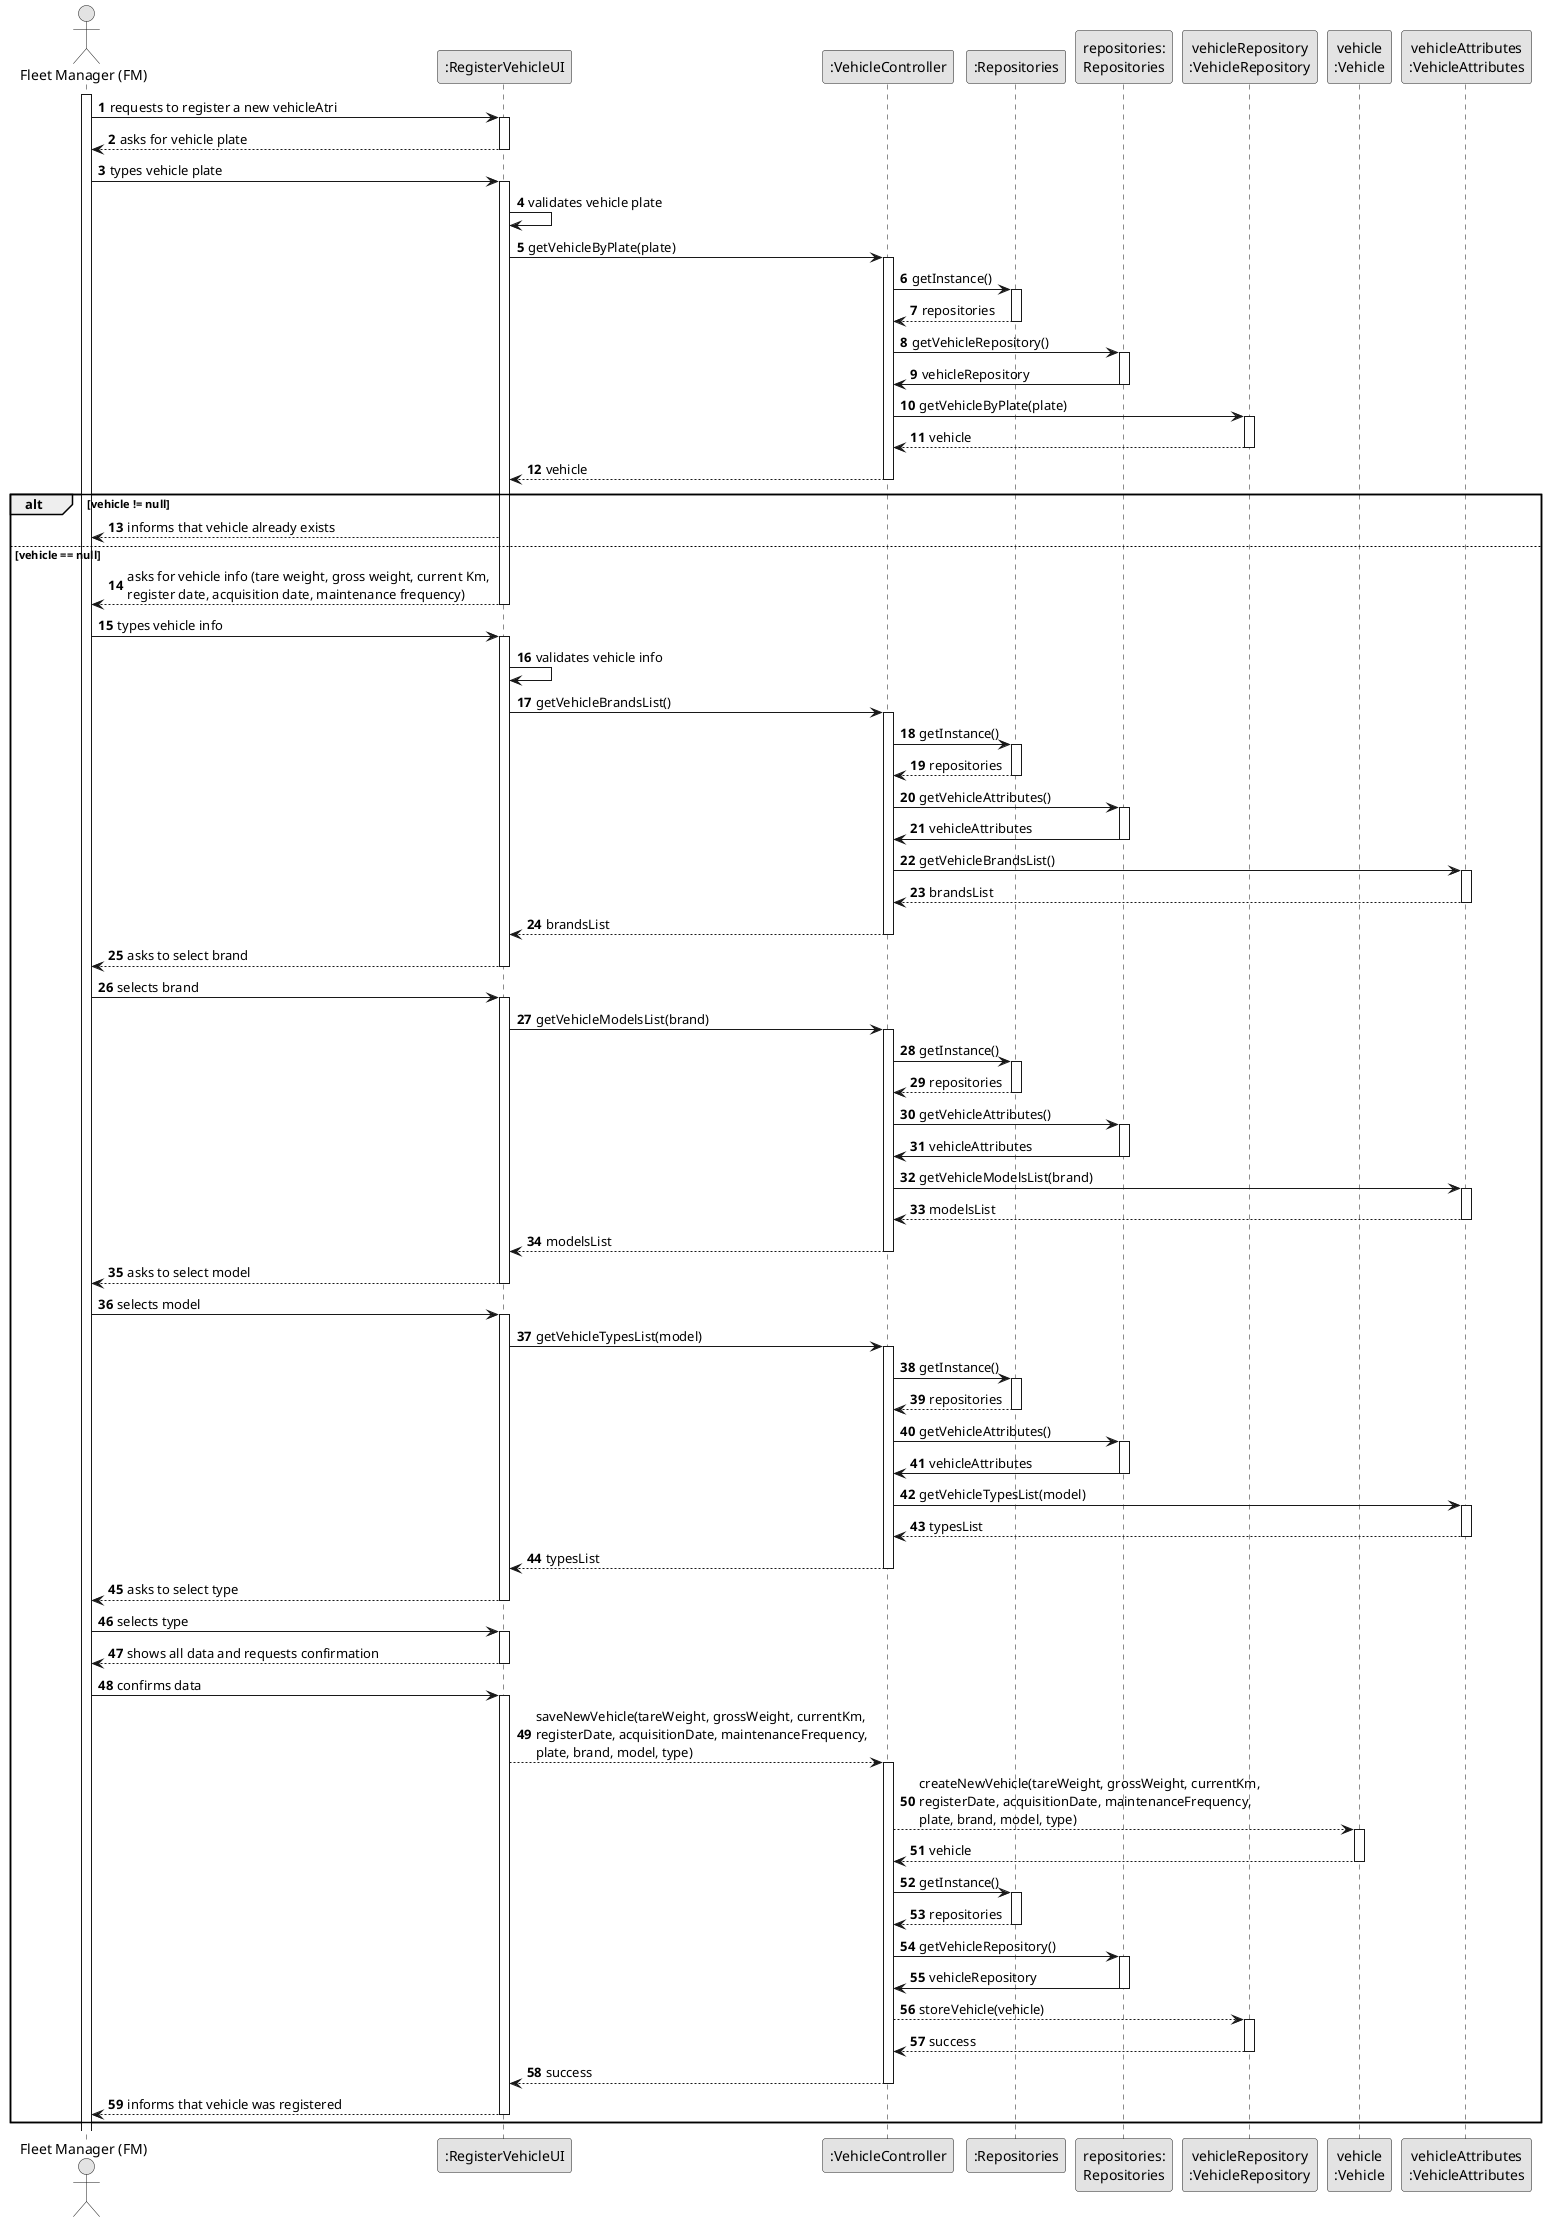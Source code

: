 @startuml
skinparam monochrome true
skinparam packageStyle rectangle
skinparam shadowing false

autonumber

'hide footbox
actor "Fleet Manager (FM)" as FM
participant ":RegisterVehicleUI" as UI
participant ":VehicleController" as CTRL
participant ":Repositories" as RepositorySingleton
participant "repositories:\nRepositories" as PLAT
participant "vehicleRepository\n:VehicleRepository" as vehicleRep
participant "vehicle\n:Vehicle" as vehicle
participant "vehicleAttributes\n:VehicleAttributes" as vehicleAtri

activate FM

        FM -> UI : requests to register a new vehicleAtri
        activate UI

        UI --> FM : asks for vehicle plate

        deactivate UI
        FM -> UI : types vehicle plate
        activate UI
        UI -> UI : validates vehicle plate
'            UI --> ADM : requests data (reference, description,  informal \n description, technical description, duration, cost)
            UI -> CTRL : getVehicleByPlate(plate)
            activate CTRL
            CTRL -> RepositorySingleton : getInstance()
                                        activate RepositorySingleton

                                            RepositorySingleton --> CTRL: repositories
                                        deactivate RepositorySingleton

                                        CTRL -> PLAT : getVehicleRepository()
                                        activate PLAT

                                            PLAT -> CTRL : vehicleRepository
                                        deactivate PLAT
            CTRL -> vehicleRep : getVehicleByPlate(plate)
            activate vehicleRep

            vehicleRep --> CTRL : vehicle
            deactivate vehicleRep
            CTRL --> UI : vehicle
            deactivate CTRL
        alt vehicle != null
        UI --> FM : informs that vehicle already exists
        else vehicle == null
        UI --> FM : asks for vehicle info (tare weight, gross weight, current Km, \nregister date, acquisition date, maintenance frequency)
        deactivate UI
        FM -> UI : types vehicle info
        activate UI
        UI -> UI : validates vehicle info
        UI -> CTRL : getVehicleBrandsList()
        activate CTRL
        CTRL -> RepositorySingleton : getInstance()
                                    activate RepositorySingleton

                                        RepositorySingleton --> CTRL: repositories
                                    deactivate RepositorySingleton

                                    CTRL -> PLAT : getVehicleAttributes()
                                    activate PLAT

                                        PLAT -> CTRL : vehicleAttributes
                                    deactivate PLAT
        CTRL -> vehicleAtri : getVehicleBrandsList()
        activate vehicleAtri

        vehicleAtri --> CTRL : brandsList
        deactivate vehicleAtri
        CTRL --> UI : brandsList
        deactivate CTRL
        UI --> FM : asks to select brand
        deactivate UI
        FM -> UI : selects brand
        activate UI
        UI -> CTRL : getVehicleModelsList(brand)
        activate CTRL
        CTRL -> RepositorySingleton : getInstance()
                                    activate RepositorySingleton

                                        RepositorySingleton --> CTRL: repositories
                                    deactivate RepositorySingleton

                                    CTRL -> PLAT : getVehicleAttributes()
                                    activate PLAT

                                        PLAT -> CTRL : vehicleAttributes
                                    deactivate PLAT
        CTRL -> vehicleAtri : getVehicleModelsList(brand)
        activate vehicleAtri
        vehicleAtri --> CTRL : modelsList
        deactivate vehicleAtri
        CTRL --> UI : modelsList
        deactivate CTRL
        UI --> FM : asks to select model
        deactivate UI
        FM -> UI : selects model
        activate UI
        UI -> CTRL : getVehicleTypesList(model)
        activate CTRL
        CTRL -> RepositorySingleton : getInstance()
                                    activate RepositorySingleton

                                        RepositorySingleton --> CTRL: repositories
                                    deactivate RepositorySingleton

                                    CTRL -> PLAT : getVehicleAttributes()
                                    activate PLAT

                                        PLAT -> CTRL : vehicleAttributes
                                    deactivate PLAT
        CTRL -> vehicleAtri : getVehicleTypesList(model)
        activate vehicleAtri
        vehicleAtri --> CTRL : typesList
        deactivate vehicleAtri
        CTRL --> UI : typesList
        deactivate CTRL
        UI --> FM : asks to select type
        deactivate UI
        FM -> UI : selects type
        activate UI
        UI --> FM : shows all data and requests confirmation
        deactivate UI
        FM -> UI : confirms data
        activate UI
        UI --> CTRL : saveNewVehicle(tareWeight, grossWeight, currentKm, \nregisterDate, acquisitionDate, maintenanceFrequency, \nplate, brand, model, type)
        activate CTRL
        CTRL --> vehicle : createNewVehicle(tareWeight, grossWeight, currentKm, \nregisterDate, acquisitionDate, maintenanceFrequency, \nplate, brand, model, type)
        activate vehicle
        vehicle --> CTRL : vehicle
        deactivate vehicle
        CTRL -> RepositorySingleton : getInstance()
                                    activate RepositorySingleton

                                        RepositorySingleton --> CTRL: repositories
                                    deactivate RepositorySingleton

                                    CTRL -> PLAT : getVehicleRepository()
                                    activate PLAT

                                        PLAT -> CTRL : vehicleRepository
                                    deactivate PLAT
        CTRL --> vehicleRep : storeVehicle(vehicle)
        activate vehicleRep
        vehicleRep --> CTRL : success
        deactivate vehicleRep
        CTRL --> UI : success
        deactivate CTRL
        UI --> FM : informs that vehicle was registered
        deactivate UI
end
@enduml